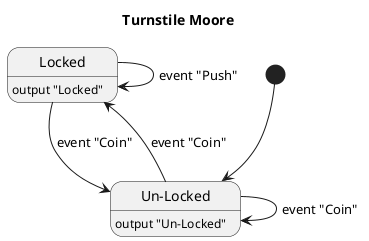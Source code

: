 @startuml

	title "Turnstile Moore"

	state "Locked" as LockedState : output "Locked"
	state "Un-Locked" as UnLockedState : output "Un-Locked"

	[*] --> UnLockedState
	LockedState --> UnLockedState : event "Coin"
	LockedState --> LockedState : event "Push"
	UnLockedState --> LockedState : event "Coin"
	UnLockedState --> UnLockedState : event "Coin"

@enduml
